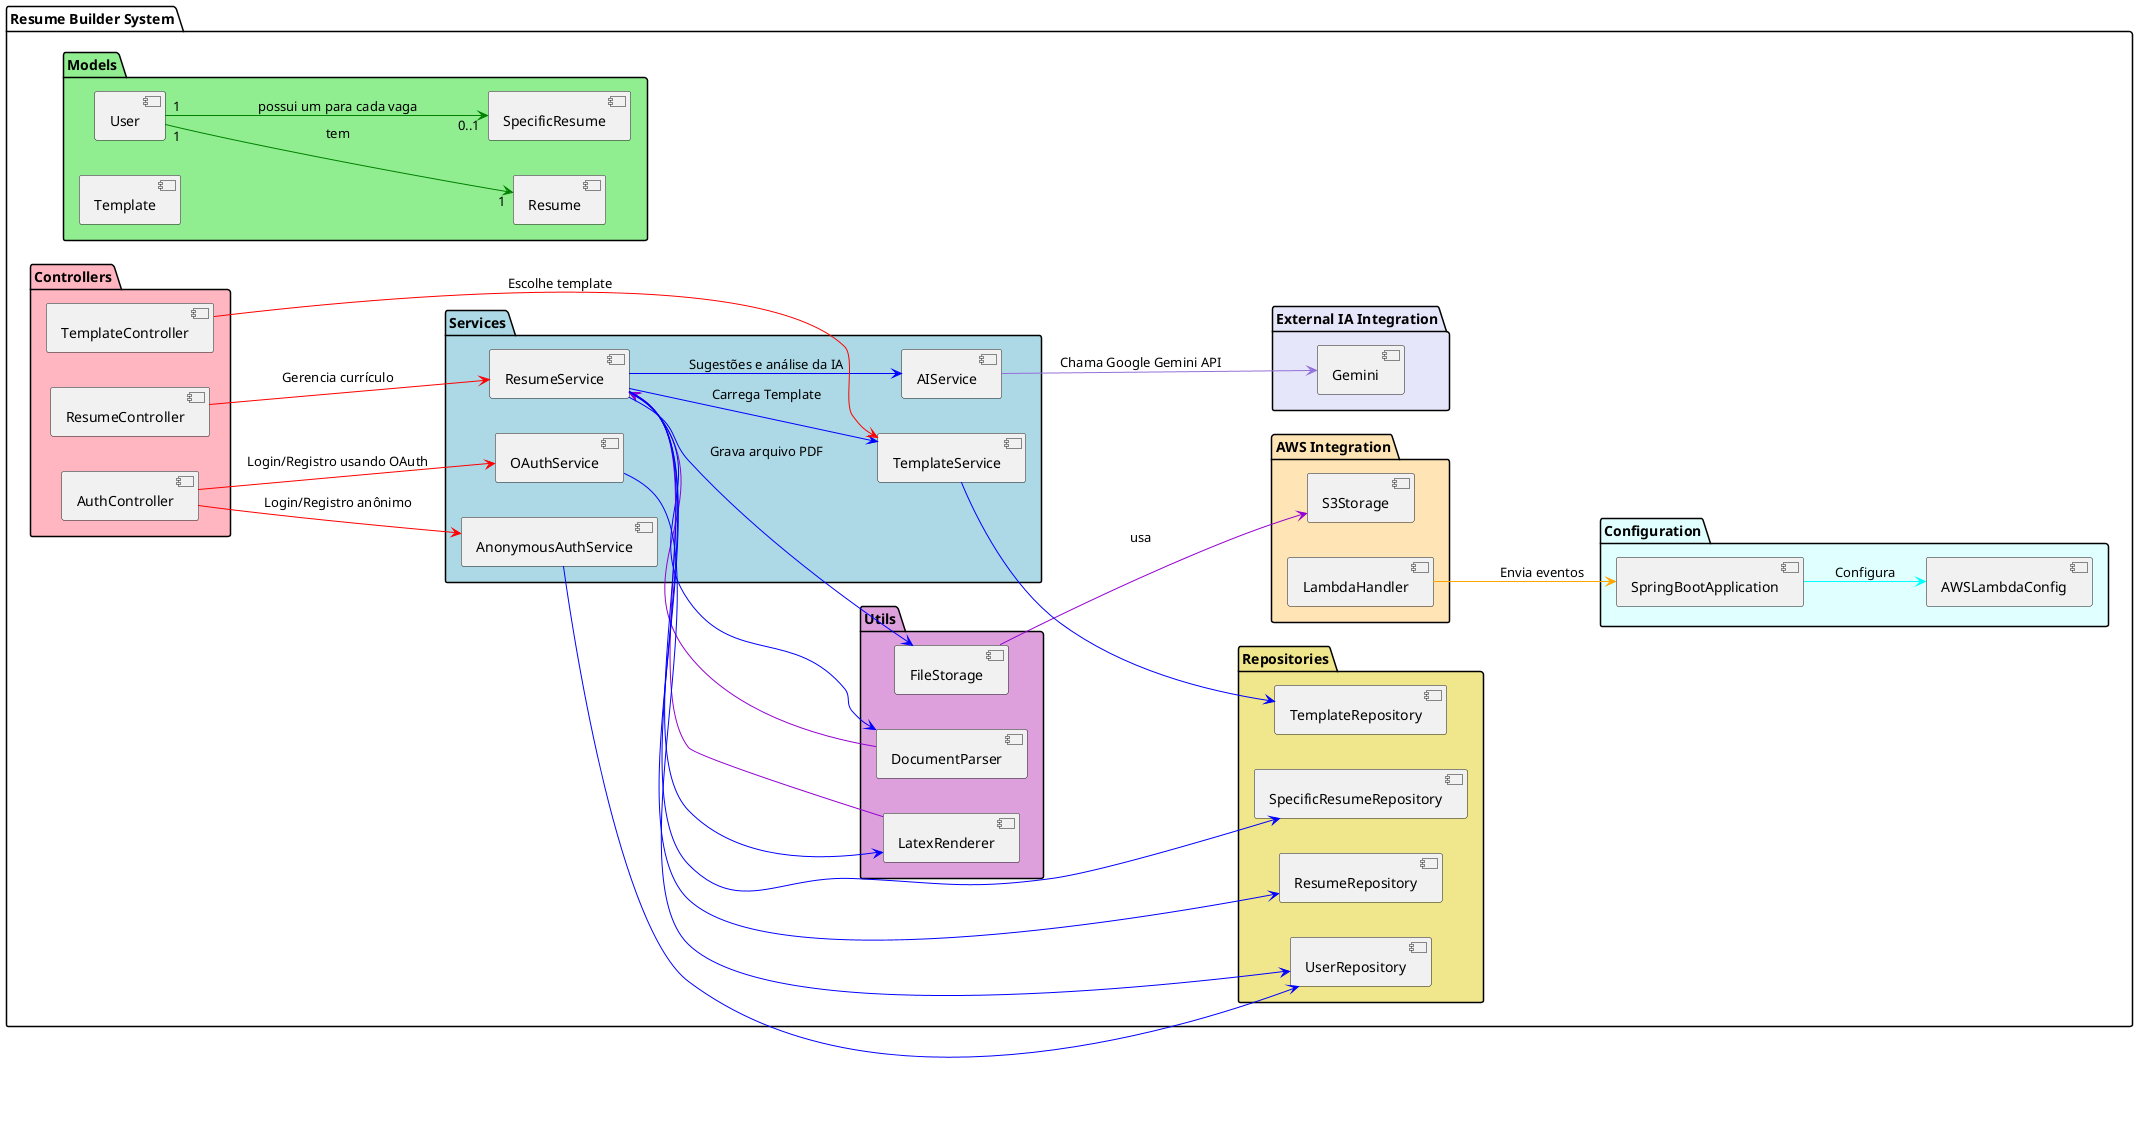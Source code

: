 '	This is part of the documentation of Deployo.io Resume Builder System.
'	Copyright (C) 2025
'	Leila Otto Algarve
'	See LICENSE-DOCUMENTATION for copying conditions. 
@startuml
left to right direction

package "Resume Builder System" {
  package "Models" #LightGreen {
    [User]
    [Resume]
    [SpecificResume]
    [Template]
  }

  package "Services" #LightBlue {
    [AnonymousAuthService]
    [OAuthService]
    [ResumeService]
    [TemplateService]
    [AIService]  
  }

  package "Controllers" #LightPink {
    [AuthController]
    [ResumeController]
    [TemplateController]
  }

  package "Repositories" #Khaki {
    [UserRepository]
    [ResumeRepository]
    [SpecificResumeRepository]
    [TemplateRepository]
  }

  package "Utils" #Plum {
    [DocumentParser]
    [LatexRenderer]
    [FileStorage]
  }

  package "Configuration" #LightCyan {
    [SpringBootApplication]
    [AWSLambdaConfig]
  }

  package "AWS Integration" #Moccasin {
    [S3Storage]
    [LambdaHandler]
  }

  package "External IA Integration" #Lavender {
    [Gemini]
  }
}

' Relacionamentos
[AnonymousAuthService] -[#Blue]-> [UserRepository]
[AuthController] -[#Red]-> [AnonymousAuthService] : "Login/Registro anônimo"
[AuthController] -[#Red]-> [OAuthService] : "Login/Registro usando OAuth"
[DocumentParser] -[#DarkViolet]-> [ResumeService]
[FileStorage] -[#DarkViolet]-> [S3Storage] : "usa"
[LambdaHandler] -[#Orange]-> [SpringBootApplication] : "Envia eventos"
[LatexRenderer] -[#DarkViolet]-> [ResumeService] 
[OAuthService] -[#Blue]-> [UserRepository]
[ResumeController] -[#Red]-> [ResumeService] : "Gerencia currículo"
[ResumeService] -[#Blue]-> [DocumentParser]
[ResumeService] -[#Blue]-> [FileStorage] : "Grava arquivo PDF" 
[ResumeService] -[#Blue]-> [LatexRenderer]
[ResumeService] -[#Blue]-> [ResumeRepository]
[ResumeService] -[#Blue]-> [SpecificResumeRepository]
[ResumeService] -[#Blue]-> [TemplateService] : "Carrega Template"
[ResumeService] -[#Blue]-> [AIService] : "Sugestões e análise da IA"
[AIService] -[#MediumPurple]-> [Gemini] : "Chama Google Gemini API"
[SpringBootApplication] -[#Cyan]-> [AWSLambdaConfig] : "Configura"    
[TemplateController] -[#Red]-> [TemplateService] : "Escolhe template"
[TemplateService] -[#Blue]-> [TemplateRepository] 
[User] "1" -[#Green]-> "0..1" [SpecificResume] : "possui um para cada vaga"
[User] "1" -[#Green]-> "1" [Resume] : "tem"

@enduml
